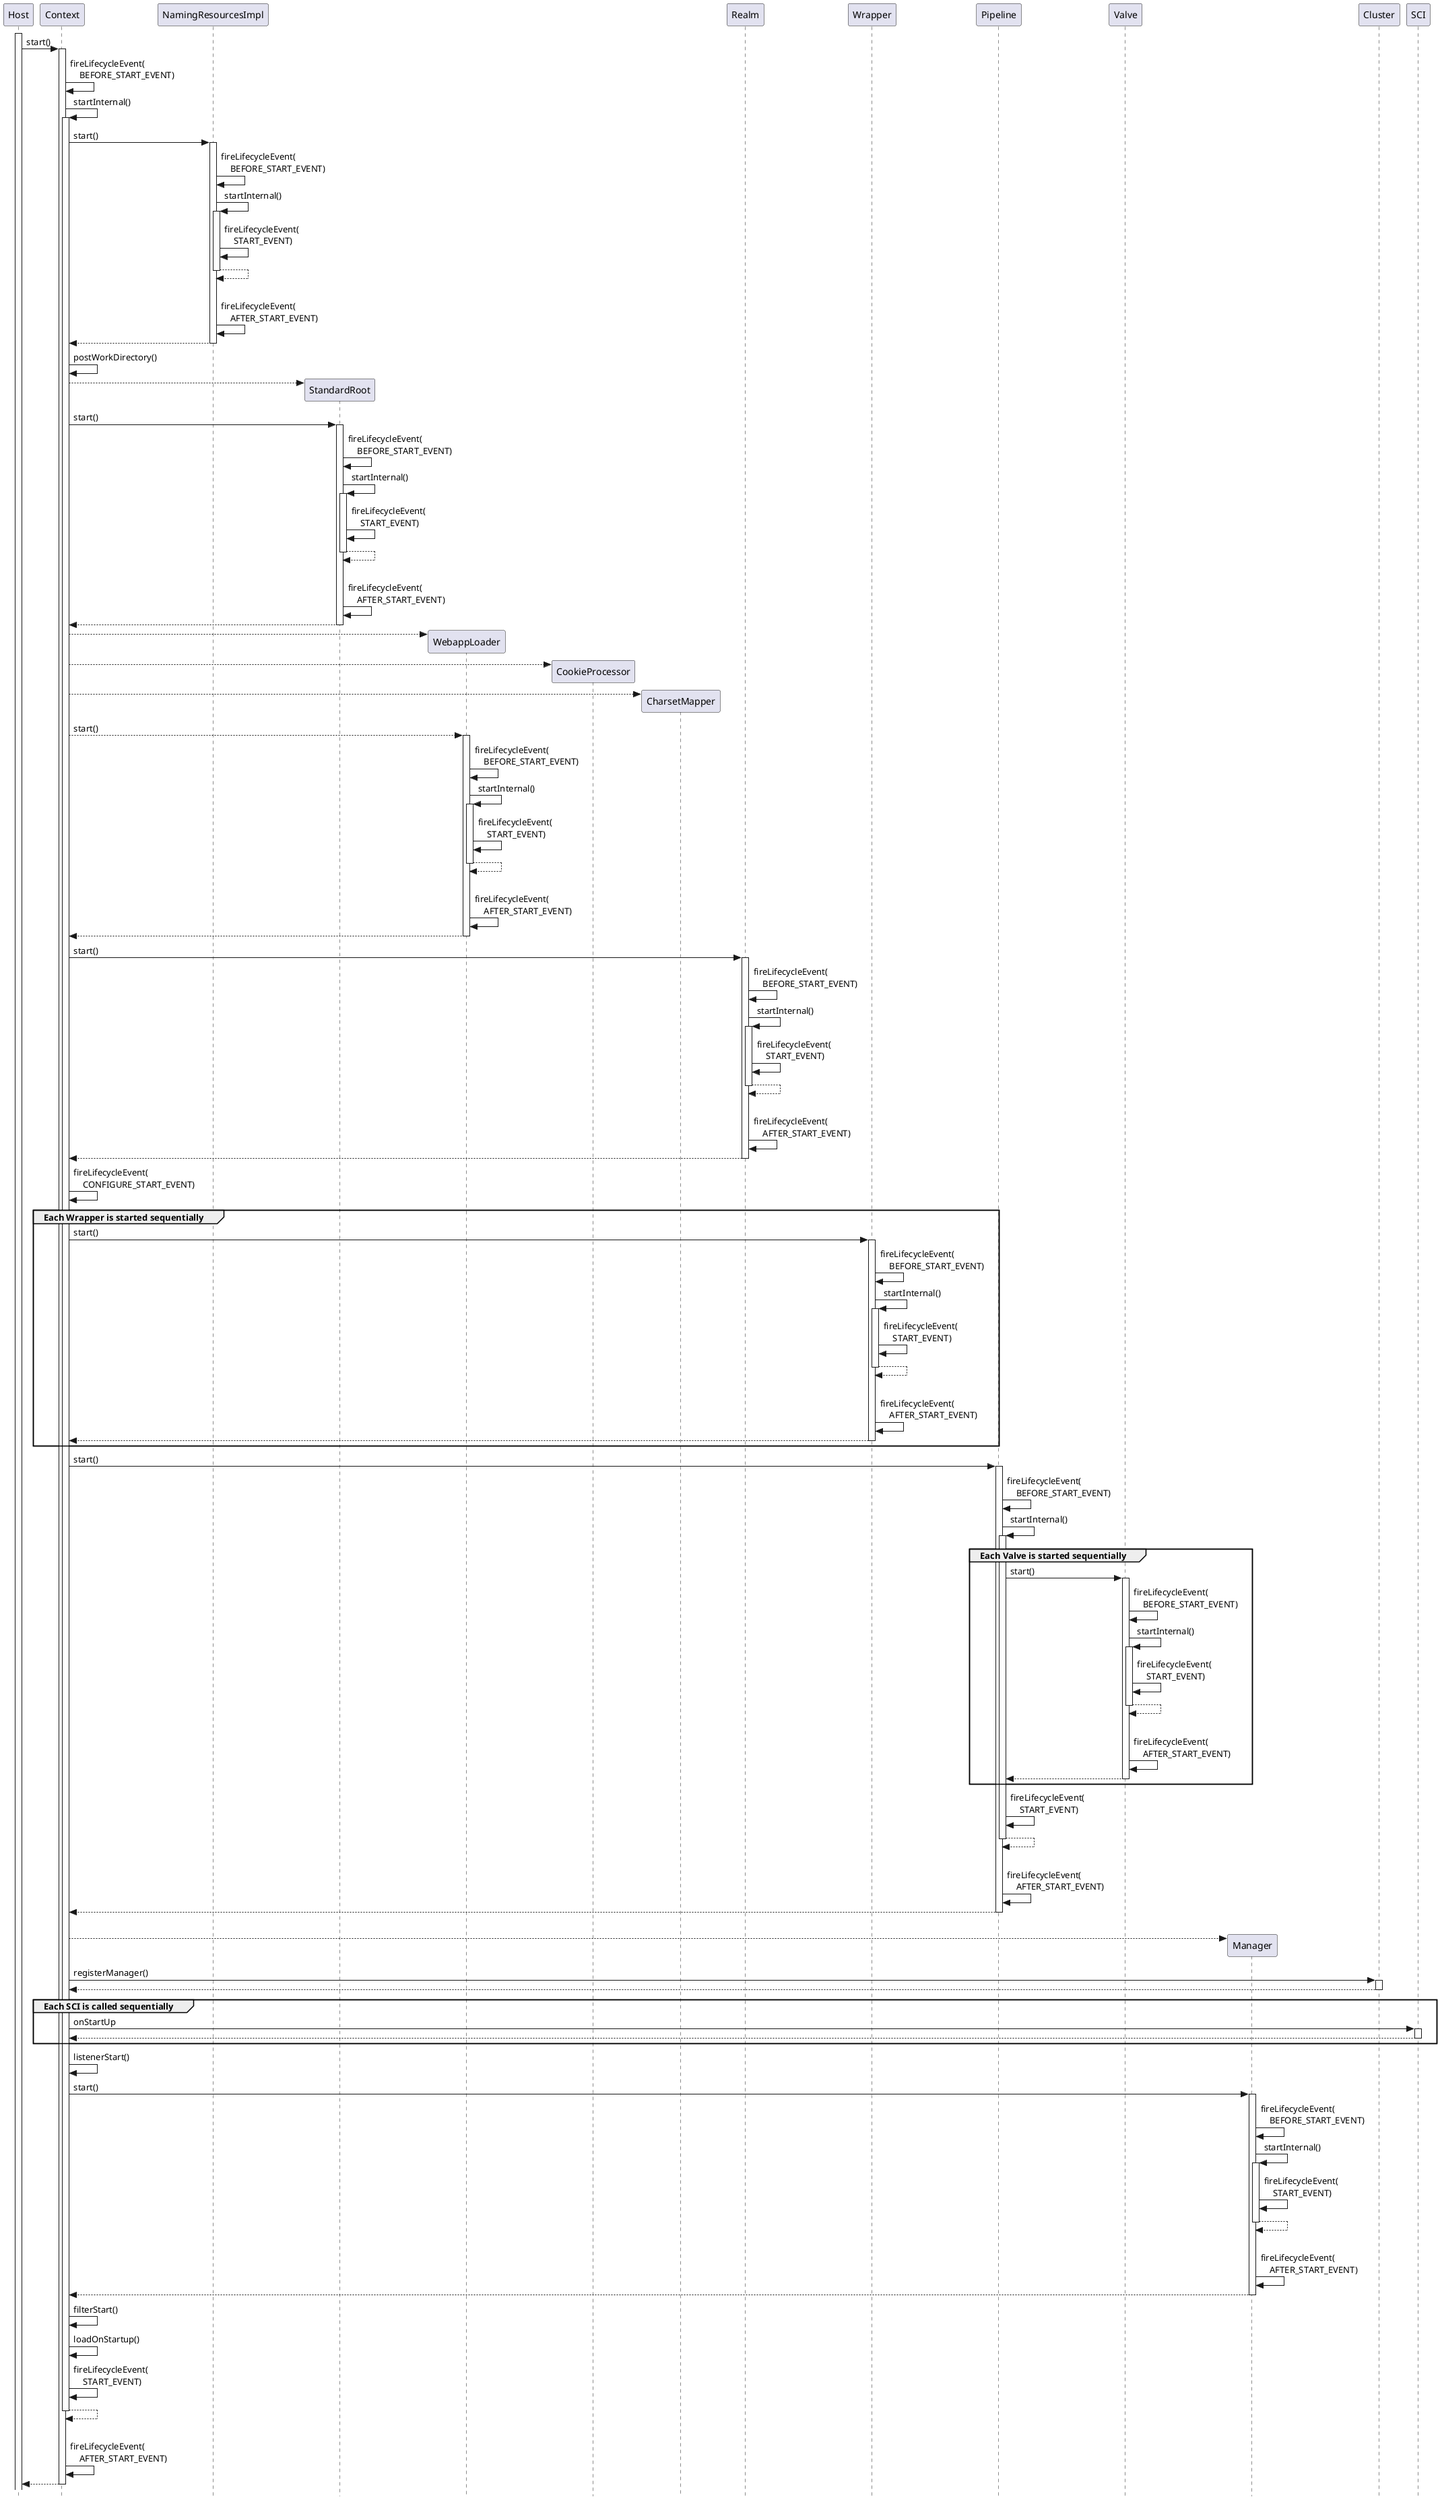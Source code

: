 @startuml

' Licensed to the Apache Software Foundation (ASF) under one or more
' contributor license agreements.  See the NOTICE file distributed with
' this work for additional information regarding copyright ownership.
' The ASF licenses this file to You under the Apache License, Version 2.0
' (the "License"); you may not use this file except in compliance with
' the License.  You may obtain a copy of the License at
'
'     http://www.apache.org/licenses/LICENSE-2.0
'
' Unless required by applicable law or agreed to in writing, software
' distributed under the License is distributed on an "AS IS" BASIS,
' WITHOUT WARRANTIES OR CONDITIONS OF ANY KIND, either express or implied.
' See the License for the specific language governing permissions and
' limitations under the License.

hide footbox
skinparam style strictuml

activate Host

Host -> Context ++: start()

Context -> Context: fireLifecycleEvent(\n    BEFORE_START_EVENT)

Context -> Context ++: startInternal()

Context -> NamingResourcesImpl ++: start()
NamingResourcesImpl -> NamingResourcesImpl: fireLifecycleEvent(\n    BEFORE_START_EVENT)
NamingResourcesImpl -> NamingResourcesImpl ++: startInternal()
NamingResourcesImpl -> NamingResourcesImpl: fireLifecycleEvent(\n    START_EVENT)
return
|||
NamingResourcesImpl -> NamingResourcesImpl: fireLifecycleEvent(\n    AFTER_START_EVENT)
return

Context -> Context: postWorkDirectory()

Context --> StandardRoot **

Context -> StandardRoot ++: start()
StandardRoot -> StandardRoot: fireLifecycleEvent(\n    BEFORE_START_EVENT)
StandardRoot -> StandardRoot ++: startInternal()
StandardRoot -> StandardRoot: fireLifecycleEvent(\n    START_EVENT)
return
|||
StandardRoot -> StandardRoot: fireLifecycleEvent(\n    AFTER_START_EVENT)
return

Context --> WebappLoader **
Context --> CookieProcessor **
Context --> CharsetMapper **

Context --> WebappLoader ++: start()
WebappLoader -> WebappLoader: fireLifecycleEvent(\n    BEFORE_START_EVENT)
WebappLoader -> WebappLoader ++: startInternal()
WebappLoader -> WebappLoader: fireLifecycleEvent(\n    START_EVENT)
return
|||
WebappLoader -> WebappLoader: fireLifecycleEvent(\n    AFTER_START_EVENT)
return

Context -> Realm ++: start()
Realm -> Realm: fireLifecycleEvent(\n    BEFORE_START_EVENT)
Realm -> Realm ++: startInternal()
Realm -> Realm: fireLifecycleEvent(\n    START_EVENT)
return
|||
Realm -> Realm: fireLifecycleEvent(\n    AFTER_START_EVENT)
return

Context -> Context: fireLifecycleEvent(\n    CONFIGURE_START_EVENT)

group Each Wrapper is started sequentially
Context -> Wrapper ++: start()
Wrapper -> Wrapper: fireLifecycleEvent(\n    BEFORE_START_EVENT)
Wrapper -> Wrapper ++: startInternal()
Wrapper -> Wrapper: fireLifecycleEvent(\n    START_EVENT)
return
|||
Wrapper -> Wrapper: fireLifecycleEvent(\n    AFTER_START_EVENT)
return
end group

Context -> Pipeline ++: start()
Pipeline -> Pipeline: fireLifecycleEvent(\n    BEFORE_START_EVENT)
Pipeline -> Pipeline ++: startInternal()

group Each Valve is started sequentially
Pipeline -> Valve ++: start()
Valve -> Valve: fireLifecycleEvent(\n    BEFORE_START_EVENT)
Valve -> Valve ++: startInternal()
Valve -> Valve: fireLifecycleEvent(\n    START_EVENT)
return
|||
Valve -> Valve: fireLifecycleEvent(\n    AFTER_START_EVENT)
return
end group

Pipeline -> Pipeline: fireLifecycleEvent(\n    START_EVENT)
return
|||
Pipeline -> Pipeline: fireLifecycleEvent(\n    AFTER_START_EVENT)
return

|||
Context --> Manager **
Context -> Cluster ++: registerManager()
return

group Each SCI is called sequentially
Context -> SCI ++: onStartUp
return
end group

Context -> Context: listenerStart()

Context -> Manager ++: start()
Manager -> Manager: fireLifecycleEvent(\n    BEFORE_START_EVENT)
Manager -> Manager ++: startInternal()
Manager -> Manager: fireLifecycleEvent(\n    START_EVENT)
return
|||
Manager -> Manager: fireLifecycleEvent(\n    AFTER_START_EVENT)
return

Context -> Context: filterStart()

Context -> Context: loadOnStartup()

Context -> Context: fireLifecycleEvent(\n    START_EVENT)
return

|||
Context -> Context: fireLifecycleEvent(\n    AFTER_START_EVENT)

return

@enduml